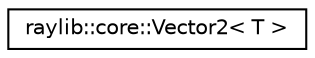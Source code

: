 digraph "Graphical Class Hierarchy"
{
 // LATEX_PDF_SIZE
  edge [fontname="Helvetica",fontsize="10",labelfontname="Helvetica",labelfontsize="10"];
  node [fontname="Helvetica",fontsize="10",shape=record];
  rankdir="LR";
  Node0 [label="raylib::core::Vector2\< T \>",height=0.2,width=0.4,color="black", fillcolor="white", style="filled",URL="$structraylib_1_1core_1_1_vector2.html",tooltip="The Vector2 struct (compatible with the raylib Vector2)"];
}
